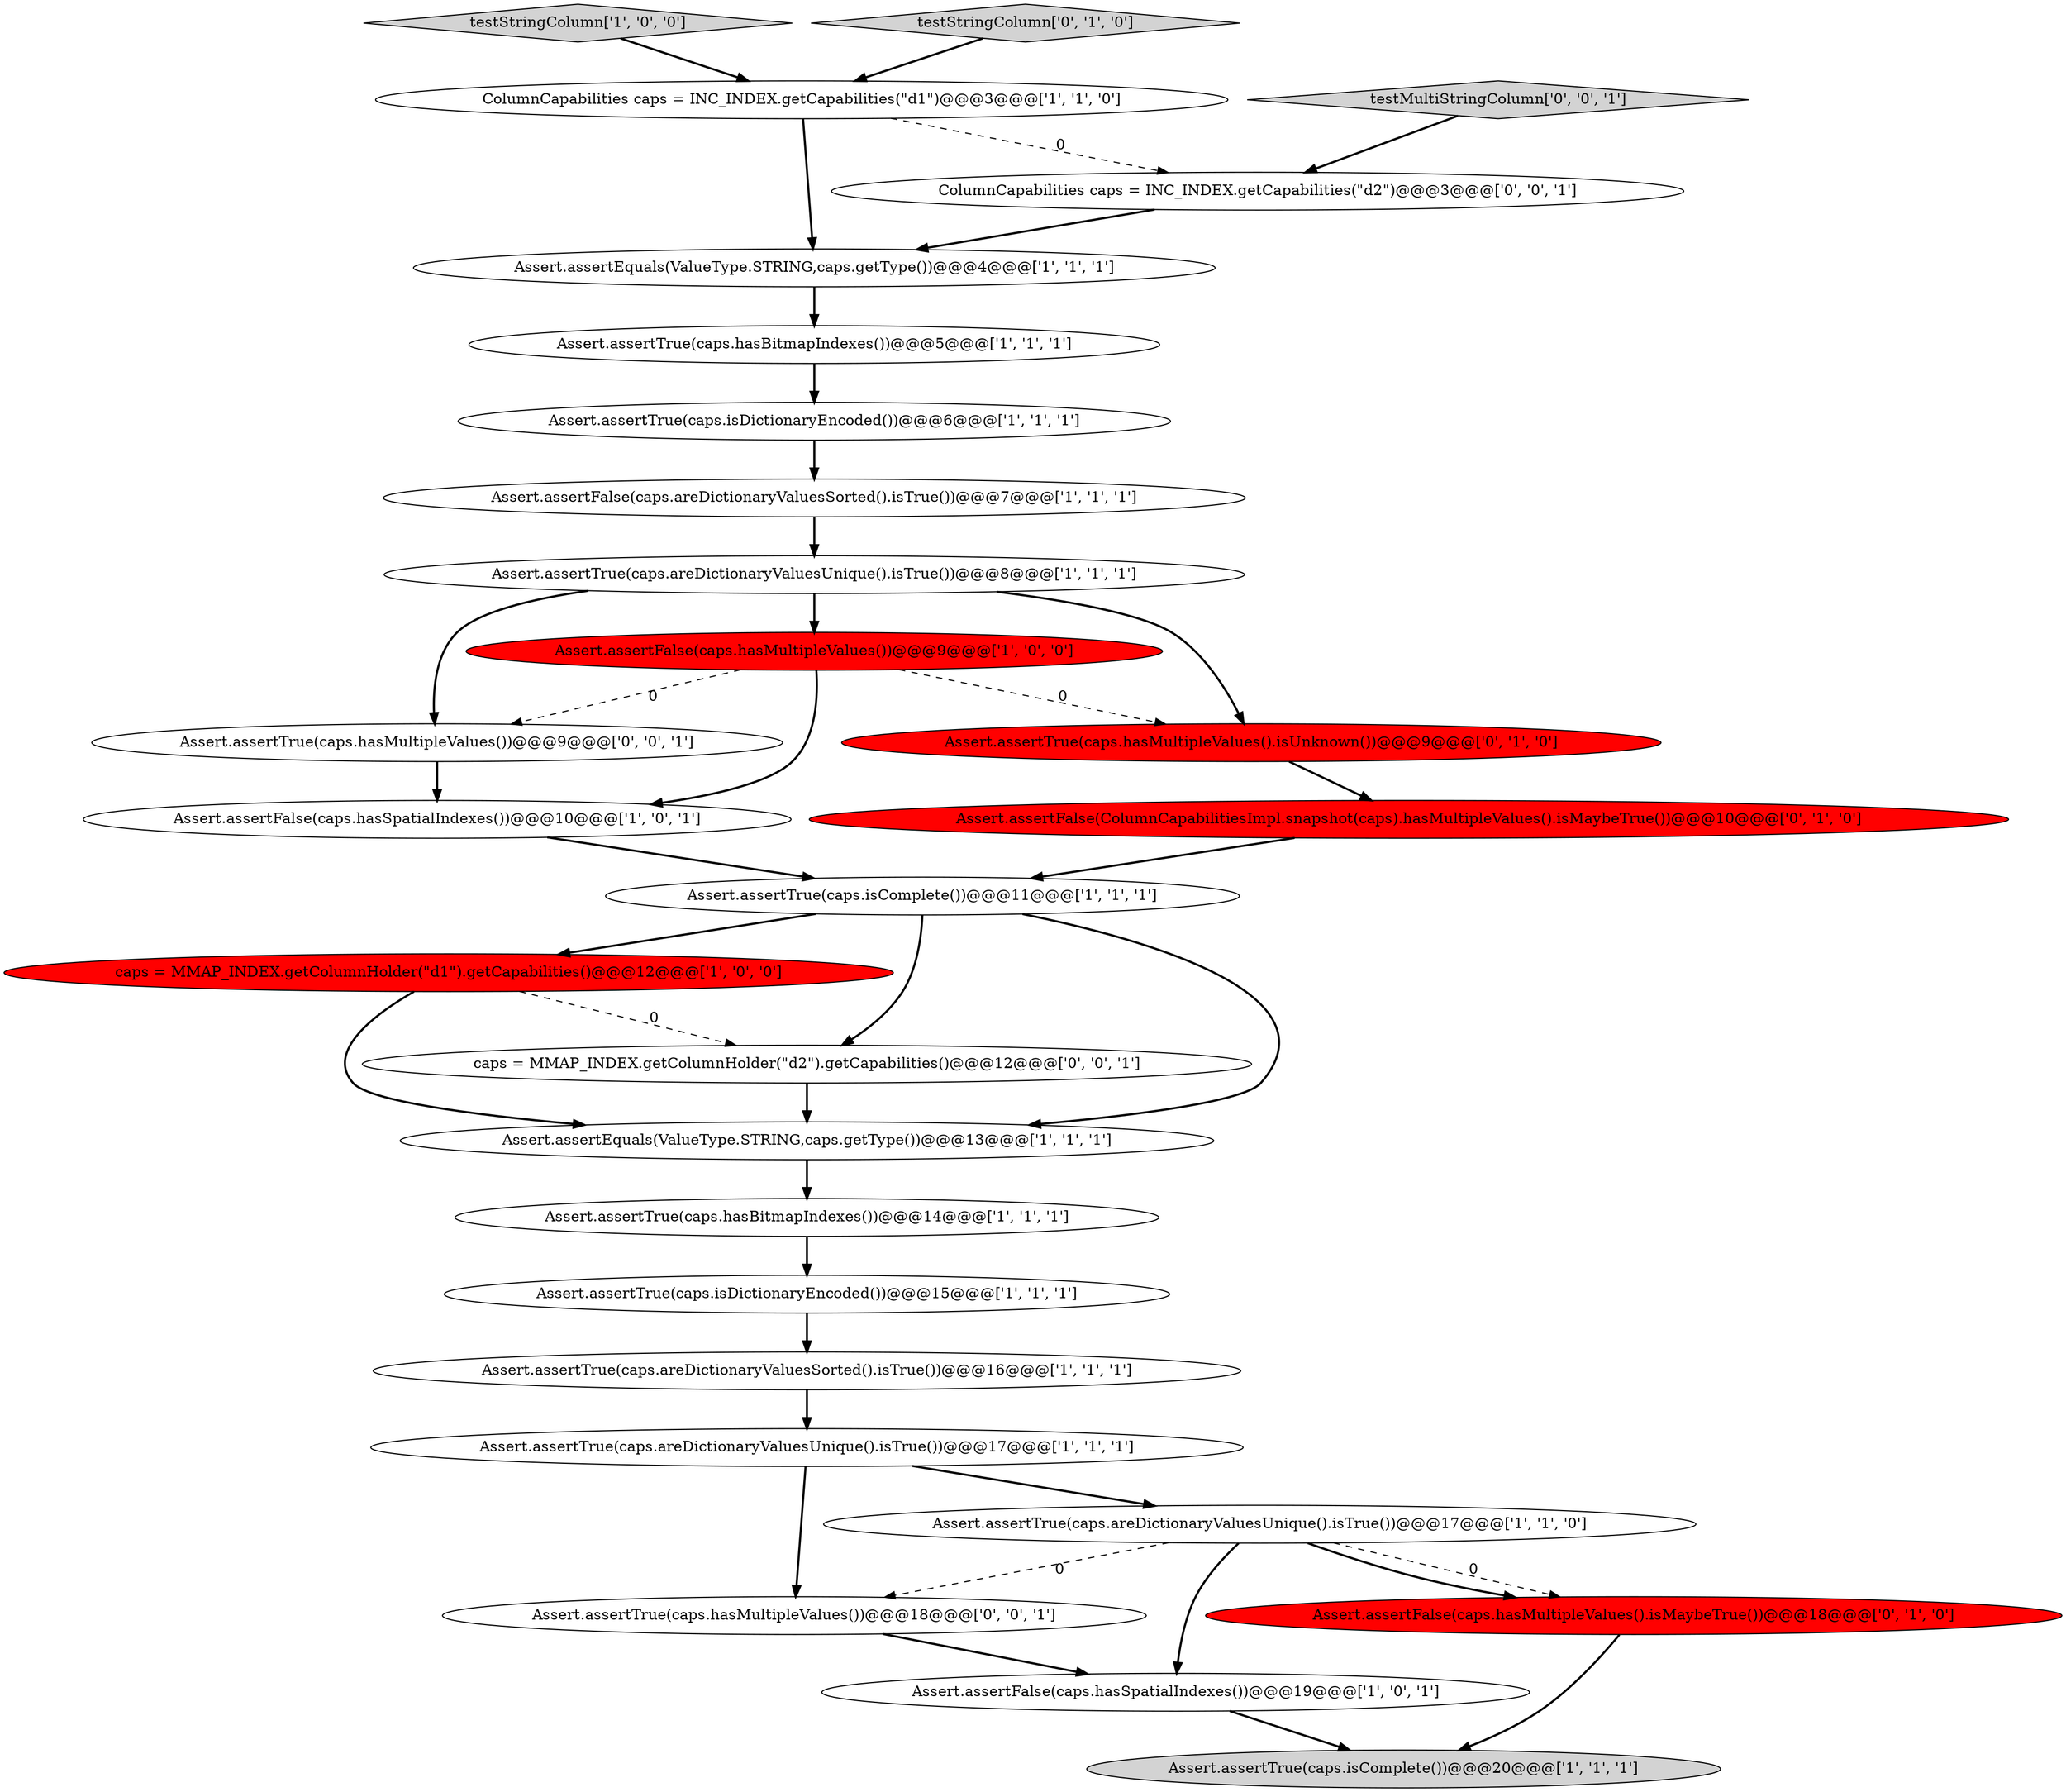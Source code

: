 digraph {
0 [style = filled, label = "caps = MMAP_INDEX.getColumnHolder(\"d1\").getCapabilities()@@@12@@@['1', '0', '0']", fillcolor = red, shape = ellipse image = "AAA1AAABBB1BBB"];
1 [style = filled, label = "testStringColumn['1', '0', '0']", fillcolor = lightgray, shape = diamond image = "AAA0AAABBB1BBB"];
6 [style = filled, label = "Assert.assertTrue(caps.isDictionaryEncoded())@@@15@@@['1', '1', '1']", fillcolor = white, shape = ellipse image = "AAA0AAABBB1BBB"];
13 [style = filled, label = "Assert.assertTrue(caps.isComplete())@@@11@@@['1', '1', '1']", fillcolor = white, shape = ellipse image = "AAA0AAABBB1BBB"];
8 [style = filled, label = "Assert.assertEquals(ValueType.STRING,caps.getType())@@@4@@@['1', '1', '1']", fillcolor = white, shape = ellipse image = "AAA0AAABBB1BBB"];
22 [style = filled, label = "testStringColumn['0', '1', '0']", fillcolor = lightgray, shape = diamond image = "AAA0AAABBB2BBB"];
16 [style = filled, label = "Assert.assertTrue(caps.areDictionaryValuesSorted().isTrue())@@@16@@@['1', '1', '1']", fillcolor = white, shape = ellipse image = "AAA0AAABBB1BBB"];
14 [style = filled, label = "ColumnCapabilities caps = INC_INDEX.getCapabilities(\"d1\")@@@3@@@['1', '1', '0']", fillcolor = white, shape = ellipse image = "AAA0AAABBB1BBB"];
5 [style = filled, label = "Assert.assertTrue(caps.hasBitmapIndexes())@@@14@@@['1', '1', '1']", fillcolor = white, shape = ellipse image = "AAA0AAABBB1BBB"];
25 [style = filled, label = "ColumnCapabilities caps = INC_INDEX.getCapabilities(\"d2\")@@@3@@@['0', '0', '1']", fillcolor = white, shape = ellipse image = "AAA0AAABBB3BBB"];
4 [style = filled, label = "Assert.assertFalse(caps.areDictionaryValuesSorted().isTrue())@@@7@@@['1', '1', '1']", fillcolor = white, shape = ellipse image = "AAA0AAABBB1BBB"];
10 [style = filled, label = "Assert.assertFalse(caps.hasMultipleValues())@@@9@@@['1', '0', '0']", fillcolor = red, shape = ellipse image = "AAA1AAABBB1BBB"];
20 [style = filled, label = "Assert.assertTrue(caps.hasMultipleValues().isUnknown())@@@9@@@['0', '1', '0']", fillcolor = red, shape = ellipse image = "AAA1AAABBB2BBB"];
7 [style = filled, label = "Assert.assertTrue(caps.areDictionaryValuesUnique().isTrue())@@@17@@@['1', '1', '0']", fillcolor = white, shape = ellipse image = "AAA0AAABBB1BBB"];
11 [style = filled, label = "Assert.assertFalse(caps.hasSpatialIndexes())@@@19@@@['1', '0', '1']", fillcolor = white, shape = ellipse image = "AAA0AAABBB1BBB"];
19 [style = filled, label = "Assert.assertFalse(ColumnCapabilitiesImpl.snapshot(caps).hasMultipleValues().isMaybeTrue())@@@10@@@['0', '1', '0']", fillcolor = red, shape = ellipse image = "AAA1AAABBB2BBB"];
3 [style = filled, label = "Assert.assertTrue(caps.isDictionaryEncoded())@@@6@@@['1', '1', '1']", fillcolor = white, shape = ellipse image = "AAA0AAABBB1BBB"];
2 [style = filled, label = "Assert.assertEquals(ValueType.STRING,caps.getType())@@@13@@@['1', '1', '1']", fillcolor = white, shape = ellipse image = "AAA0AAABBB1BBB"];
15 [style = filled, label = "Assert.assertTrue(caps.hasBitmapIndexes())@@@5@@@['1', '1', '1']", fillcolor = white, shape = ellipse image = "AAA0AAABBB1BBB"];
9 [style = filled, label = "Assert.assertTrue(caps.areDictionaryValuesUnique().isTrue())@@@17@@@['1', '1', '1']", fillcolor = white, shape = ellipse image = "AAA0AAABBB1BBB"];
23 [style = filled, label = "caps = MMAP_INDEX.getColumnHolder(\"d2\").getCapabilities()@@@12@@@['0', '0', '1']", fillcolor = white, shape = ellipse image = "AAA0AAABBB3BBB"];
21 [style = filled, label = "Assert.assertFalse(caps.hasMultipleValues().isMaybeTrue())@@@18@@@['0', '1', '0']", fillcolor = red, shape = ellipse image = "AAA1AAABBB2BBB"];
18 [style = filled, label = "Assert.assertTrue(caps.areDictionaryValuesUnique().isTrue())@@@8@@@['1', '1', '1']", fillcolor = white, shape = ellipse image = "AAA0AAABBB1BBB"];
12 [style = filled, label = "Assert.assertFalse(caps.hasSpatialIndexes())@@@10@@@['1', '0', '1']", fillcolor = white, shape = ellipse image = "AAA0AAABBB1BBB"];
27 [style = filled, label = "Assert.assertTrue(caps.hasMultipleValues())@@@18@@@['0', '0', '1']", fillcolor = white, shape = ellipse image = "AAA0AAABBB3BBB"];
26 [style = filled, label = "Assert.assertTrue(caps.hasMultipleValues())@@@9@@@['0', '0', '1']", fillcolor = white, shape = ellipse image = "AAA0AAABBB3BBB"];
24 [style = filled, label = "testMultiStringColumn['0', '0', '1']", fillcolor = lightgray, shape = diamond image = "AAA0AAABBB3BBB"];
17 [style = filled, label = "Assert.assertTrue(caps.isComplete())@@@20@@@['1', '1', '1']", fillcolor = lightgray, shape = ellipse image = "AAA0AAABBB1BBB"];
7->11 [style = bold, label=""];
7->21 [style = dashed, label="0"];
8->15 [style = bold, label=""];
14->25 [style = dashed, label="0"];
0->23 [style = dashed, label="0"];
0->2 [style = bold, label=""];
18->26 [style = bold, label=""];
4->18 [style = bold, label=""];
9->7 [style = bold, label=""];
15->3 [style = bold, label=""];
3->4 [style = bold, label=""];
7->27 [style = dashed, label="0"];
9->27 [style = bold, label=""];
12->13 [style = bold, label=""];
18->20 [style = bold, label=""];
26->12 [style = bold, label=""];
10->26 [style = dashed, label="0"];
5->6 [style = bold, label=""];
18->10 [style = bold, label=""];
19->13 [style = bold, label=""];
27->11 [style = bold, label=""];
10->12 [style = bold, label=""];
6->16 [style = bold, label=""];
24->25 [style = bold, label=""];
13->23 [style = bold, label=""];
7->21 [style = bold, label=""];
11->17 [style = bold, label=""];
13->0 [style = bold, label=""];
10->20 [style = dashed, label="0"];
1->14 [style = bold, label=""];
14->8 [style = bold, label=""];
25->8 [style = bold, label=""];
23->2 [style = bold, label=""];
22->14 [style = bold, label=""];
20->19 [style = bold, label=""];
21->17 [style = bold, label=""];
16->9 [style = bold, label=""];
2->5 [style = bold, label=""];
13->2 [style = bold, label=""];
}
